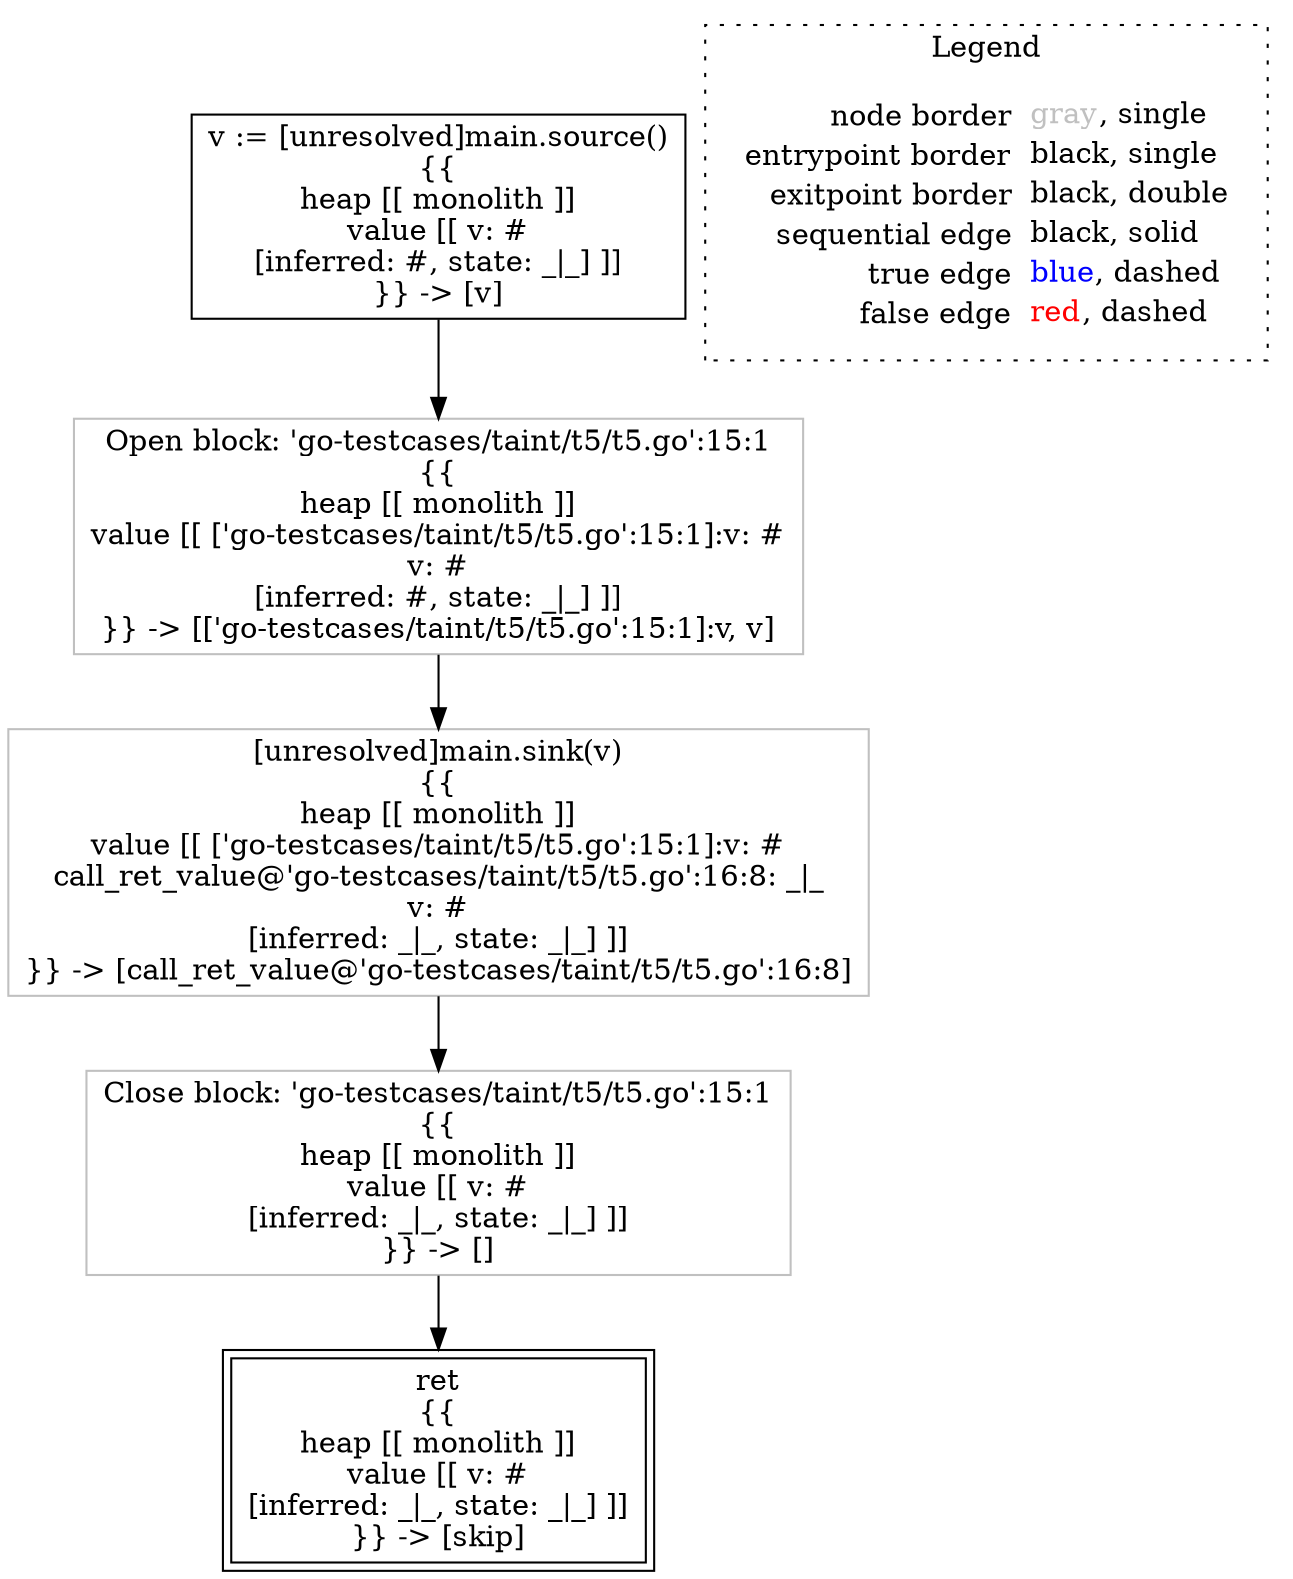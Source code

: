 digraph {
	"node0" [shape="rect",color="black",label=<v := [unresolved]main.source()<BR/>{{<BR/>heap [[ monolith ]]<BR/>value [[ v: #<BR/>[inferred: #, state: _|_] ]]<BR/>}} -&gt; [v]>];
	"node1" [shape="rect",color="gray",label=<Close block: 'go-testcases/taint/t5/t5.go':15:1<BR/>{{<BR/>heap [[ monolith ]]<BR/>value [[ v: #<BR/>[inferred: _|_, state: _|_] ]]<BR/>}} -&gt; []>];
	"node2" [shape="rect",color="gray",label=<Open block: 'go-testcases/taint/t5/t5.go':15:1<BR/>{{<BR/>heap [[ monolith ]]<BR/>value [[ ['go-testcases/taint/t5/t5.go':15:1]:v: #<BR/>v: #<BR/>[inferred: #, state: _|_] ]]<BR/>}} -&gt; [['go-testcases/taint/t5/t5.go':15:1]:v, v]>];
	"node3" [shape="rect",color="black",peripheries="2",label=<ret<BR/>{{<BR/>heap [[ monolith ]]<BR/>value [[ v: #<BR/>[inferred: _|_, state: _|_] ]]<BR/>}} -&gt; [skip]>];
	"node4" [shape="rect",color="gray",label=<[unresolved]main.sink(v)<BR/>{{<BR/>heap [[ monolith ]]<BR/>value [[ ['go-testcases/taint/t5/t5.go':15:1]:v: #<BR/>call_ret_value@'go-testcases/taint/t5/t5.go':16:8: _|_<BR/>v: #<BR/>[inferred: _|_, state: _|_] ]]<BR/>}} -&gt; [call_ret_value@'go-testcases/taint/t5/t5.go':16:8]>];
	"node0" -> "node2" [color="black"];
	"node1" -> "node3" [color="black"];
	"node2" -> "node4" [color="black"];
	"node4" -> "node1" [color="black"];
subgraph cluster_legend {
	label="Legend";
	style=dotted;
	node [shape=plaintext];
	"legend" [label=<<table border="0" cellpadding="2" cellspacing="0" cellborder="0"><tr><td align="right">node border&nbsp;</td><td align="left"><font color="gray">gray</font>, single</td></tr><tr><td align="right">entrypoint border&nbsp;</td><td align="left"><font color="black">black</font>, single</td></tr><tr><td align="right">exitpoint border&nbsp;</td><td align="left"><font color="black">black</font>, double</td></tr><tr><td align="right">sequential edge&nbsp;</td><td align="left"><font color="black">black</font>, solid</td></tr><tr><td align="right">true edge&nbsp;</td><td align="left"><font color="blue">blue</font>, dashed</td></tr><tr><td align="right">false edge&nbsp;</td><td align="left"><font color="red">red</font>, dashed</td></tr></table>>];
}

}
